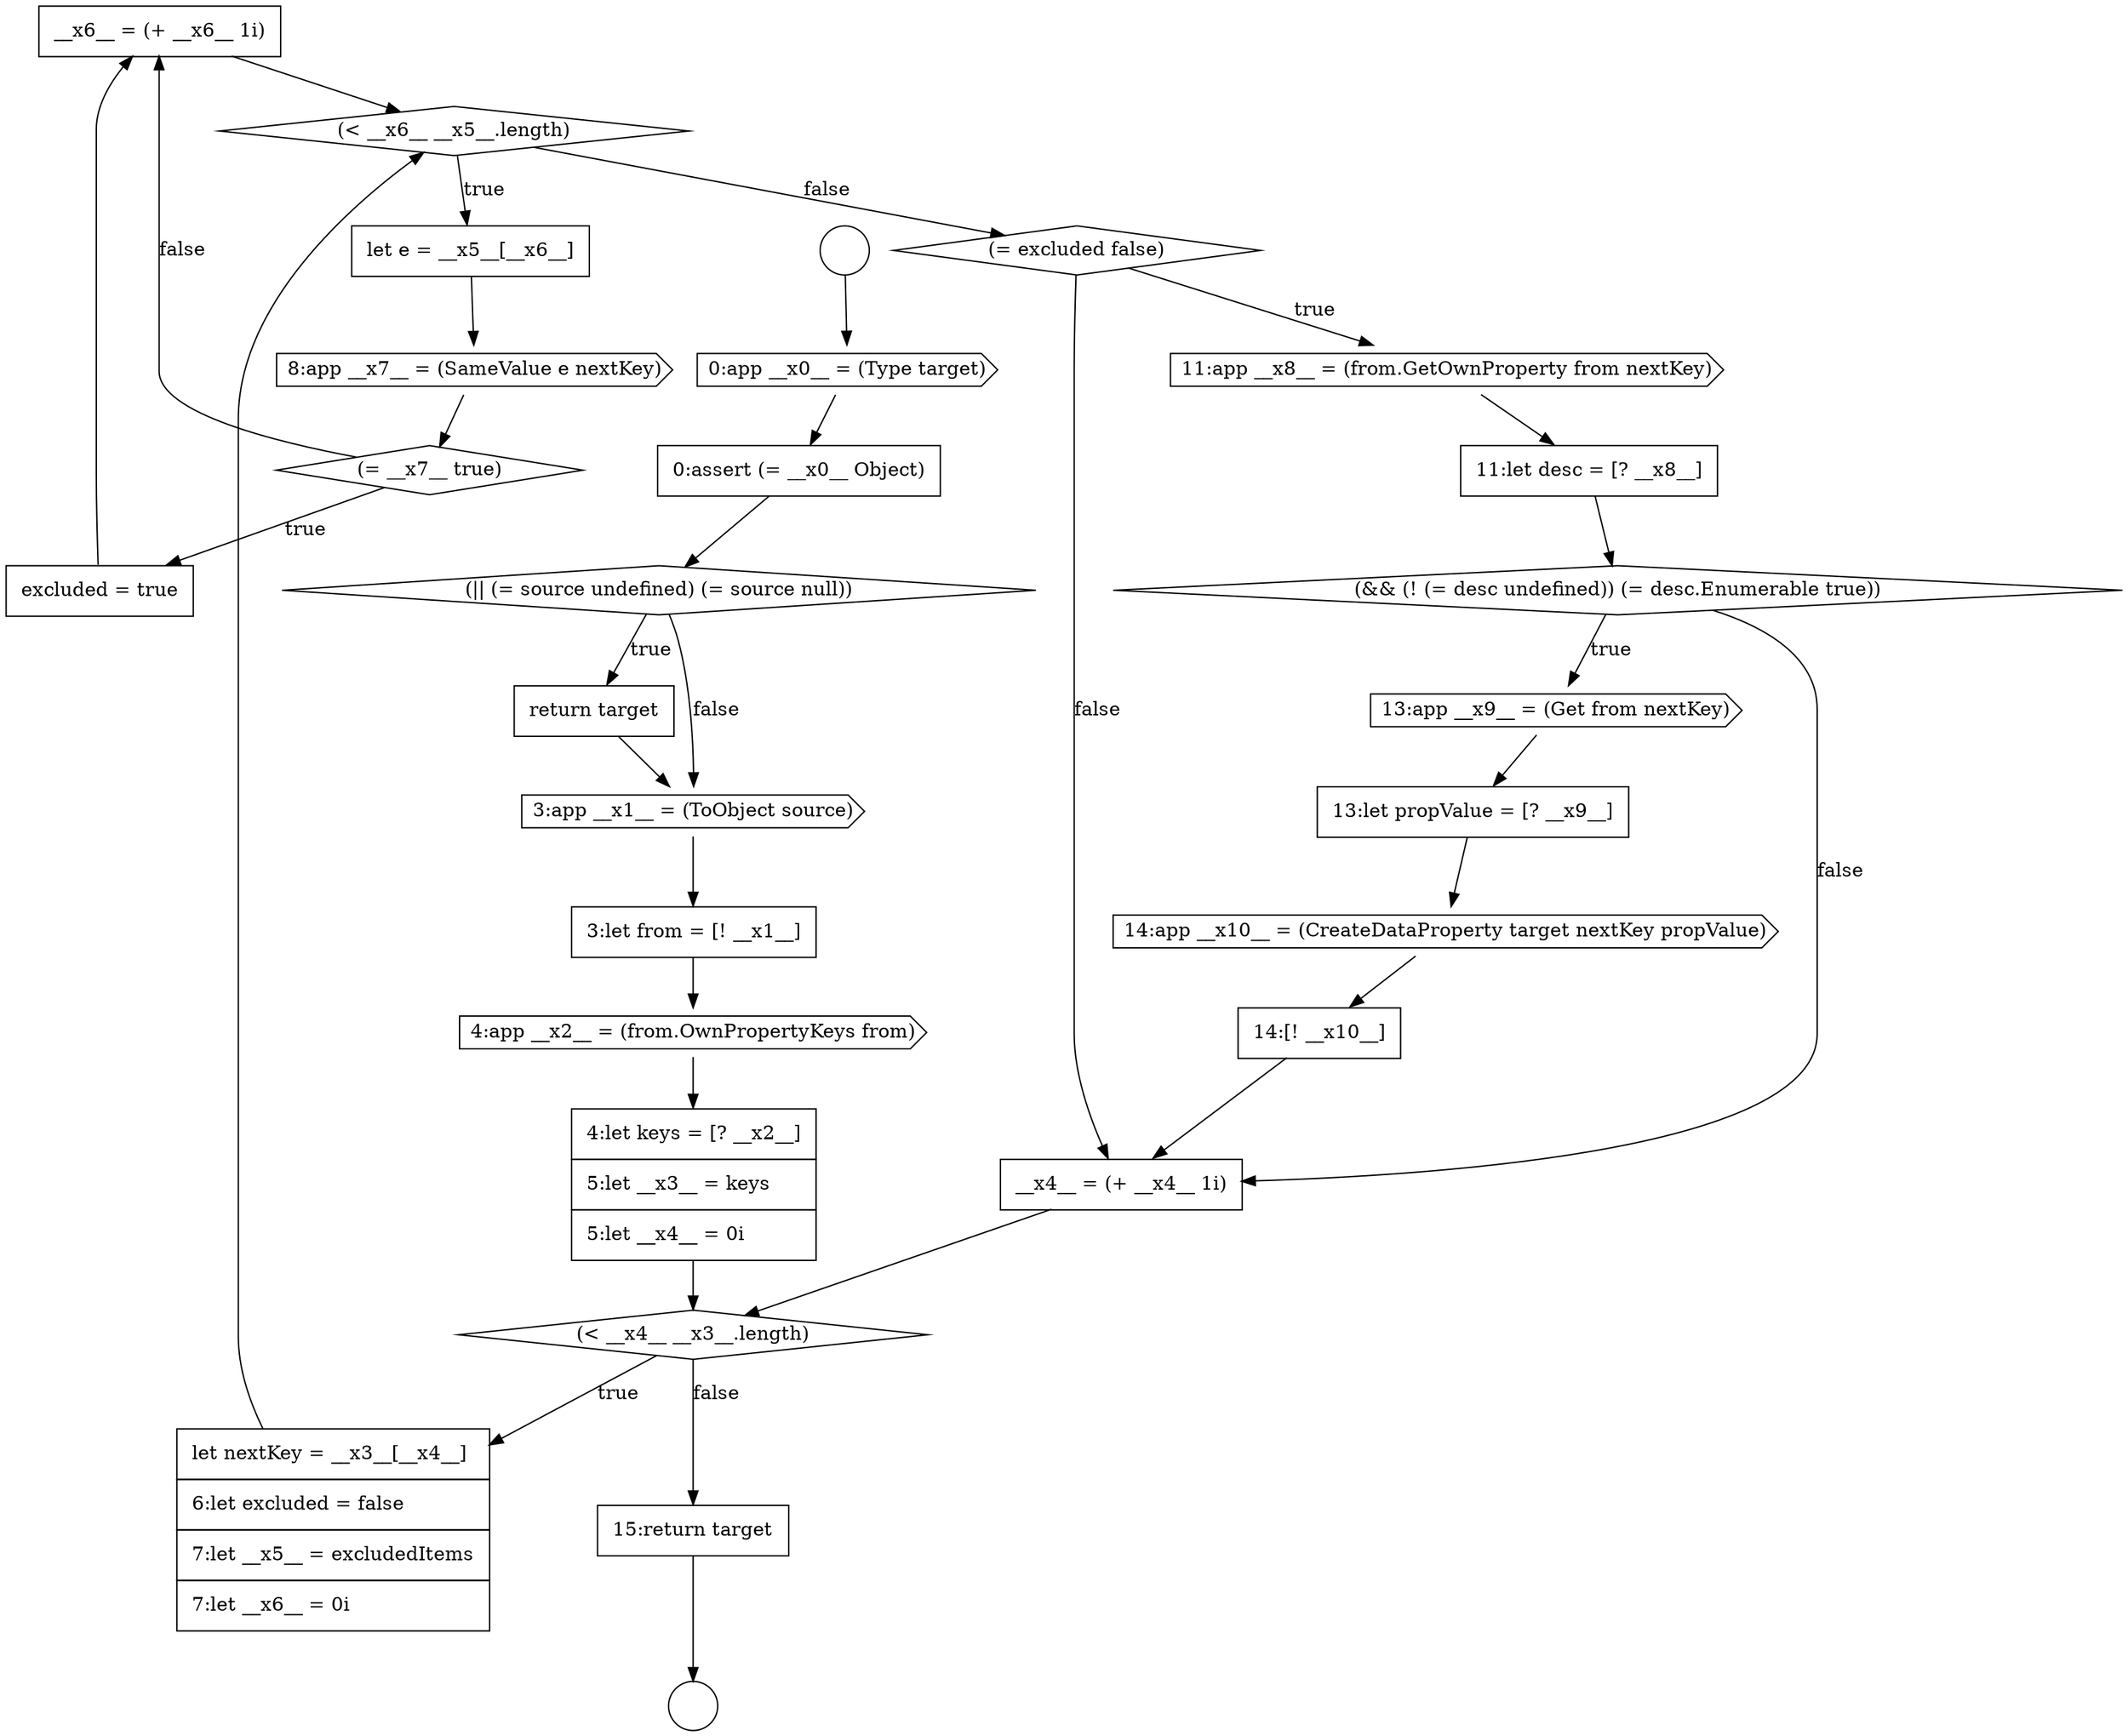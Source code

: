 digraph {
  node1083 [shape=none, margin=0, label=<<font color="black">
    <table border="0" cellborder="1" cellspacing="0" cellpadding="10">
      <tr><td align="left">__x6__ = (+ __x6__ 1i)</td></tr>
    </table>
  </font>> color="black" fillcolor="white" style=filled]
  node1078 [shape=diamond, label=<<font color="black">(&lt; __x6__ __x5__.length)</font>> color="black" fillcolor="white" style=filled]
  node1087 [shape=diamond, label=<<font color="black">(&amp;&amp; (! (= desc undefined)) (= desc.Enumerable true))</font>> color="black" fillcolor="white" style=filled]
  node1072 [shape=cds, label=<<font color="black">3:app __x1__ = (ToObject source)</font>> color="black" fillcolor="white" style=filled]
  node1091 [shape=none, margin=0, label=<<font color="black">
    <table border="0" cellborder="1" cellspacing="0" cellpadding="10">
      <tr><td align="left">14:[! __x10__]</td></tr>
    </table>
  </font>> color="black" fillcolor="white" style=filled]
  node1079 [shape=none, margin=0, label=<<font color="black">
    <table border="0" cellborder="1" cellspacing="0" cellpadding="10">
      <tr><td align="left">let e = __x5__[__x6__]</td></tr>
    </table>
  </font>> color="black" fillcolor="white" style=filled]
  node1089 [shape=none, margin=0, label=<<font color="black">
    <table border="0" cellborder="1" cellspacing="0" cellpadding="10">
      <tr><td align="left">13:let propValue = [? __x9__]</td></tr>
    </table>
  </font>> color="black" fillcolor="white" style=filled]
  node1080 [shape=cds, label=<<font color="black">8:app __x7__ = (SameValue e nextKey)</font>> color="black" fillcolor="white" style=filled]
  node1066 [shape=circle label=" " color="black" fillcolor="white" style=filled]
  node1070 [shape=diamond, label=<<font color="black">(|| (= source undefined) (= source null))</font>> color="black" fillcolor="white" style=filled]
  node1085 [shape=cds, label=<<font color="black">11:app __x8__ = (from.GetOwnProperty from nextKey)</font>> color="black" fillcolor="white" style=filled]
  node1084 [shape=diamond, label=<<font color="black">(= excluded false)</font>> color="black" fillcolor="white" style=filled]
  node1077 [shape=none, margin=0, label=<<font color="black">
    <table border="0" cellborder="1" cellspacing="0" cellpadding="10">
      <tr><td align="left">let nextKey = __x3__[__x4__]</td></tr>
      <tr><td align="left">6:let excluded = false</td></tr>
      <tr><td align="left">7:let __x5__ = excludedItems</td></tr>
      <tr><td align="left">7:let __x6__ = 0i</td></tr>
    </table>
  </font>> color="black" fillcolor="white" style=filled]
  node1093 [shape=none, margin=0, label=<<font color="black">
    <table border="0" cellborder="1" cellspacing="0" cellpadding="10">
      <tr><td align="left">15:return target</td></tr>
    </table>
  </font>> color="black" fillcolor="white" style=filled]
  node1068 [shape=cds, label=<<font color="black">0:app __x0__ = (Type target)</font>> color="black" fillcolor="white" style=filled]
  node1073 [shape=none, margin=0, label=<<font color="black">
    <table border="0" cellborder="1" cellspacing="0" cellpadding="10">
      <tr><td align="left">3:let from = [! __x1__]</td></tr>
    </table>
  </font>> color="black" fillcolor="white" style=filled]
  node1074 [shape=cds, label=<<font color="black">4:app __x2__ = (from.OwnPropertyKeys from)</font>> color="black" fillcolor="white" style=filled]
  node1067 [shape=circle label=" " color="black" fillcolor="white" style=filled]
  node1082 [shape=none, margin=0, label=<<font color="black">
    <table border="0" cellborder="1" cellspacing="0" cellpadding="10">
      <tr><td align="left">excluded = true</td></tr>
    </table>
  </font>> color="black" fillcolor="white" style=filled]
  node1075 [shape=none, margin=0, label=<<font color="black">
    <table border="0" cellborder="1" cellspacing="0" cellpadding="10">
      <tr><td align="left">4:let keys = [? __x2__]</td></tr>
      <tr><td align="left">5:let __x3__ = keys</td></tr>
      <tr><td align="left">5:let __x4__ = 0i</td></tr>
    </table>
  </font>> color="black" fillcolor="white" style=filled]
  node1086 [shape=none, margin=0, label=<<font color="black">
    <table border="0" cellborder="1" cellspacing="0" cellpadding="10">
      <tr><td align="left">11:let desc = [? __x8__]</td></tr>
    </table>
  </font>> color="black" fillcolor="white" style=filled]
  node1071 [shape=none, margin=0, label=<<font color="black">
    <table border="0" cellborder="1" cellspacing="0" cellpadding="10">
      <tr><td align="left">return target</td></tr>
    </table>
  </font>> color="black" fillcolor="white" style=filled]
  node1092 [shape=none, margin=0, label=<<font color="black">
    <table border="0" cellborder="1" cellspacing="0" cellpadding="10">
      <tr><td align="left">__x4__ = (+ __x4__ 1i)</td></tr>
    </table>
  </font>> color="black" fillcolor="white" style=filled]
  node1090 [shape=cds, label=<<font color="black">14:app __x10__ = (CreateDataProperty target nextKey propValue)</font>> color="black" fillcolor="white" style=filled]
  node1076 [shape=diamond, label=<<font color="black">(&lt; __x4__ __x3__.length)</font>> color="black" fillcolor="white" style=filled]
  node1081 [shape=diamond, label=<<font color="black">(= __x7__ true)</font>> color="black" fillcolor="white" style=filled]
  node1088 [shape=cds, label=<<font color="black">13:app __x9__ = (Get from nextKey)</font>> color="black" fillcolor="white" style=filled]
  node1069 [shape=none, margin=0, label=<<font color="black">
    <table border="0" cellborder="1" cellspacing="0" cellpadding="10">
      <tr><td align="left">0:assert (= __x0__ Object)</td></tr>
    </table>
  </font>> color="black" fillcolor="white" style=filled]
  node1070 -> node1071 [label=<<font color="black">true</font>> color="black"]
  node1070 -> node1072 [label=<<font color="black">false</font>> color="black"]
  node1072 -> node1073 [ color="black"]
  node1086 -> node1087 [ color="black"]
  node1076 -> node1077 [label=<<font color="black">true</font>> color="black"]
  node1076 -> node1093 [label=<<font color="black">false</font>> color="black"]
  node1083 -> node1078 [ color="black"]
  node1084 -> node1085 [label=<<font color="black">true</font>> color="black"]
  node1084 -> node1092 [label=<<font color="black">false</font>> color="black"]
  node1073 -> node1074 [ color="black"]
  node1066 -> node1068 [ color="black"]
  node1091 -> node1092 [ color="black"]
  node1080 -> node1081 [ color="black"]
  node1069 -> node1070 [ color="black"]
  node1081 -> node1082 [label=<<font color="black">true</font>> color="black"]
  node1081 -> node1083 [label=<<font color="black">false</font>> color="black"]
  node1089 -> node1090 [ color="black"]
  node1090 -> node1091 [ color="black"]
  node1092 -> node1076 [ color="black"]
  node1078 -> node1079 [label=<<font color="black">true</font>> color="black"]
  node1078 -> node1084 [label=<<font color="black">false</font>> color="black"]
  node1071 -> node1072 [ color="black"]
  node1087 -> node1088 [label=<<font color="black">true</font>> color="black"]
  node1087 -> node1092 [label=<<font color="black">false</font>> color="black"]
  node1068 -> node1069 [ color="black"]
  node1088 -> node1089 [ color="black"]
  node1075 -> node1076 [ color="black"]
  node1079 -> node1080 [ color="black"]
  node1082 -> node1083 [ color="black"]
  node1085 -> node1086 [ color="black"]
  node1077 -> node1078 [ color="black"]
  node1093 -> node1067 [ color="black"]
  node1074 -> node1075 [ color="black"]
}
